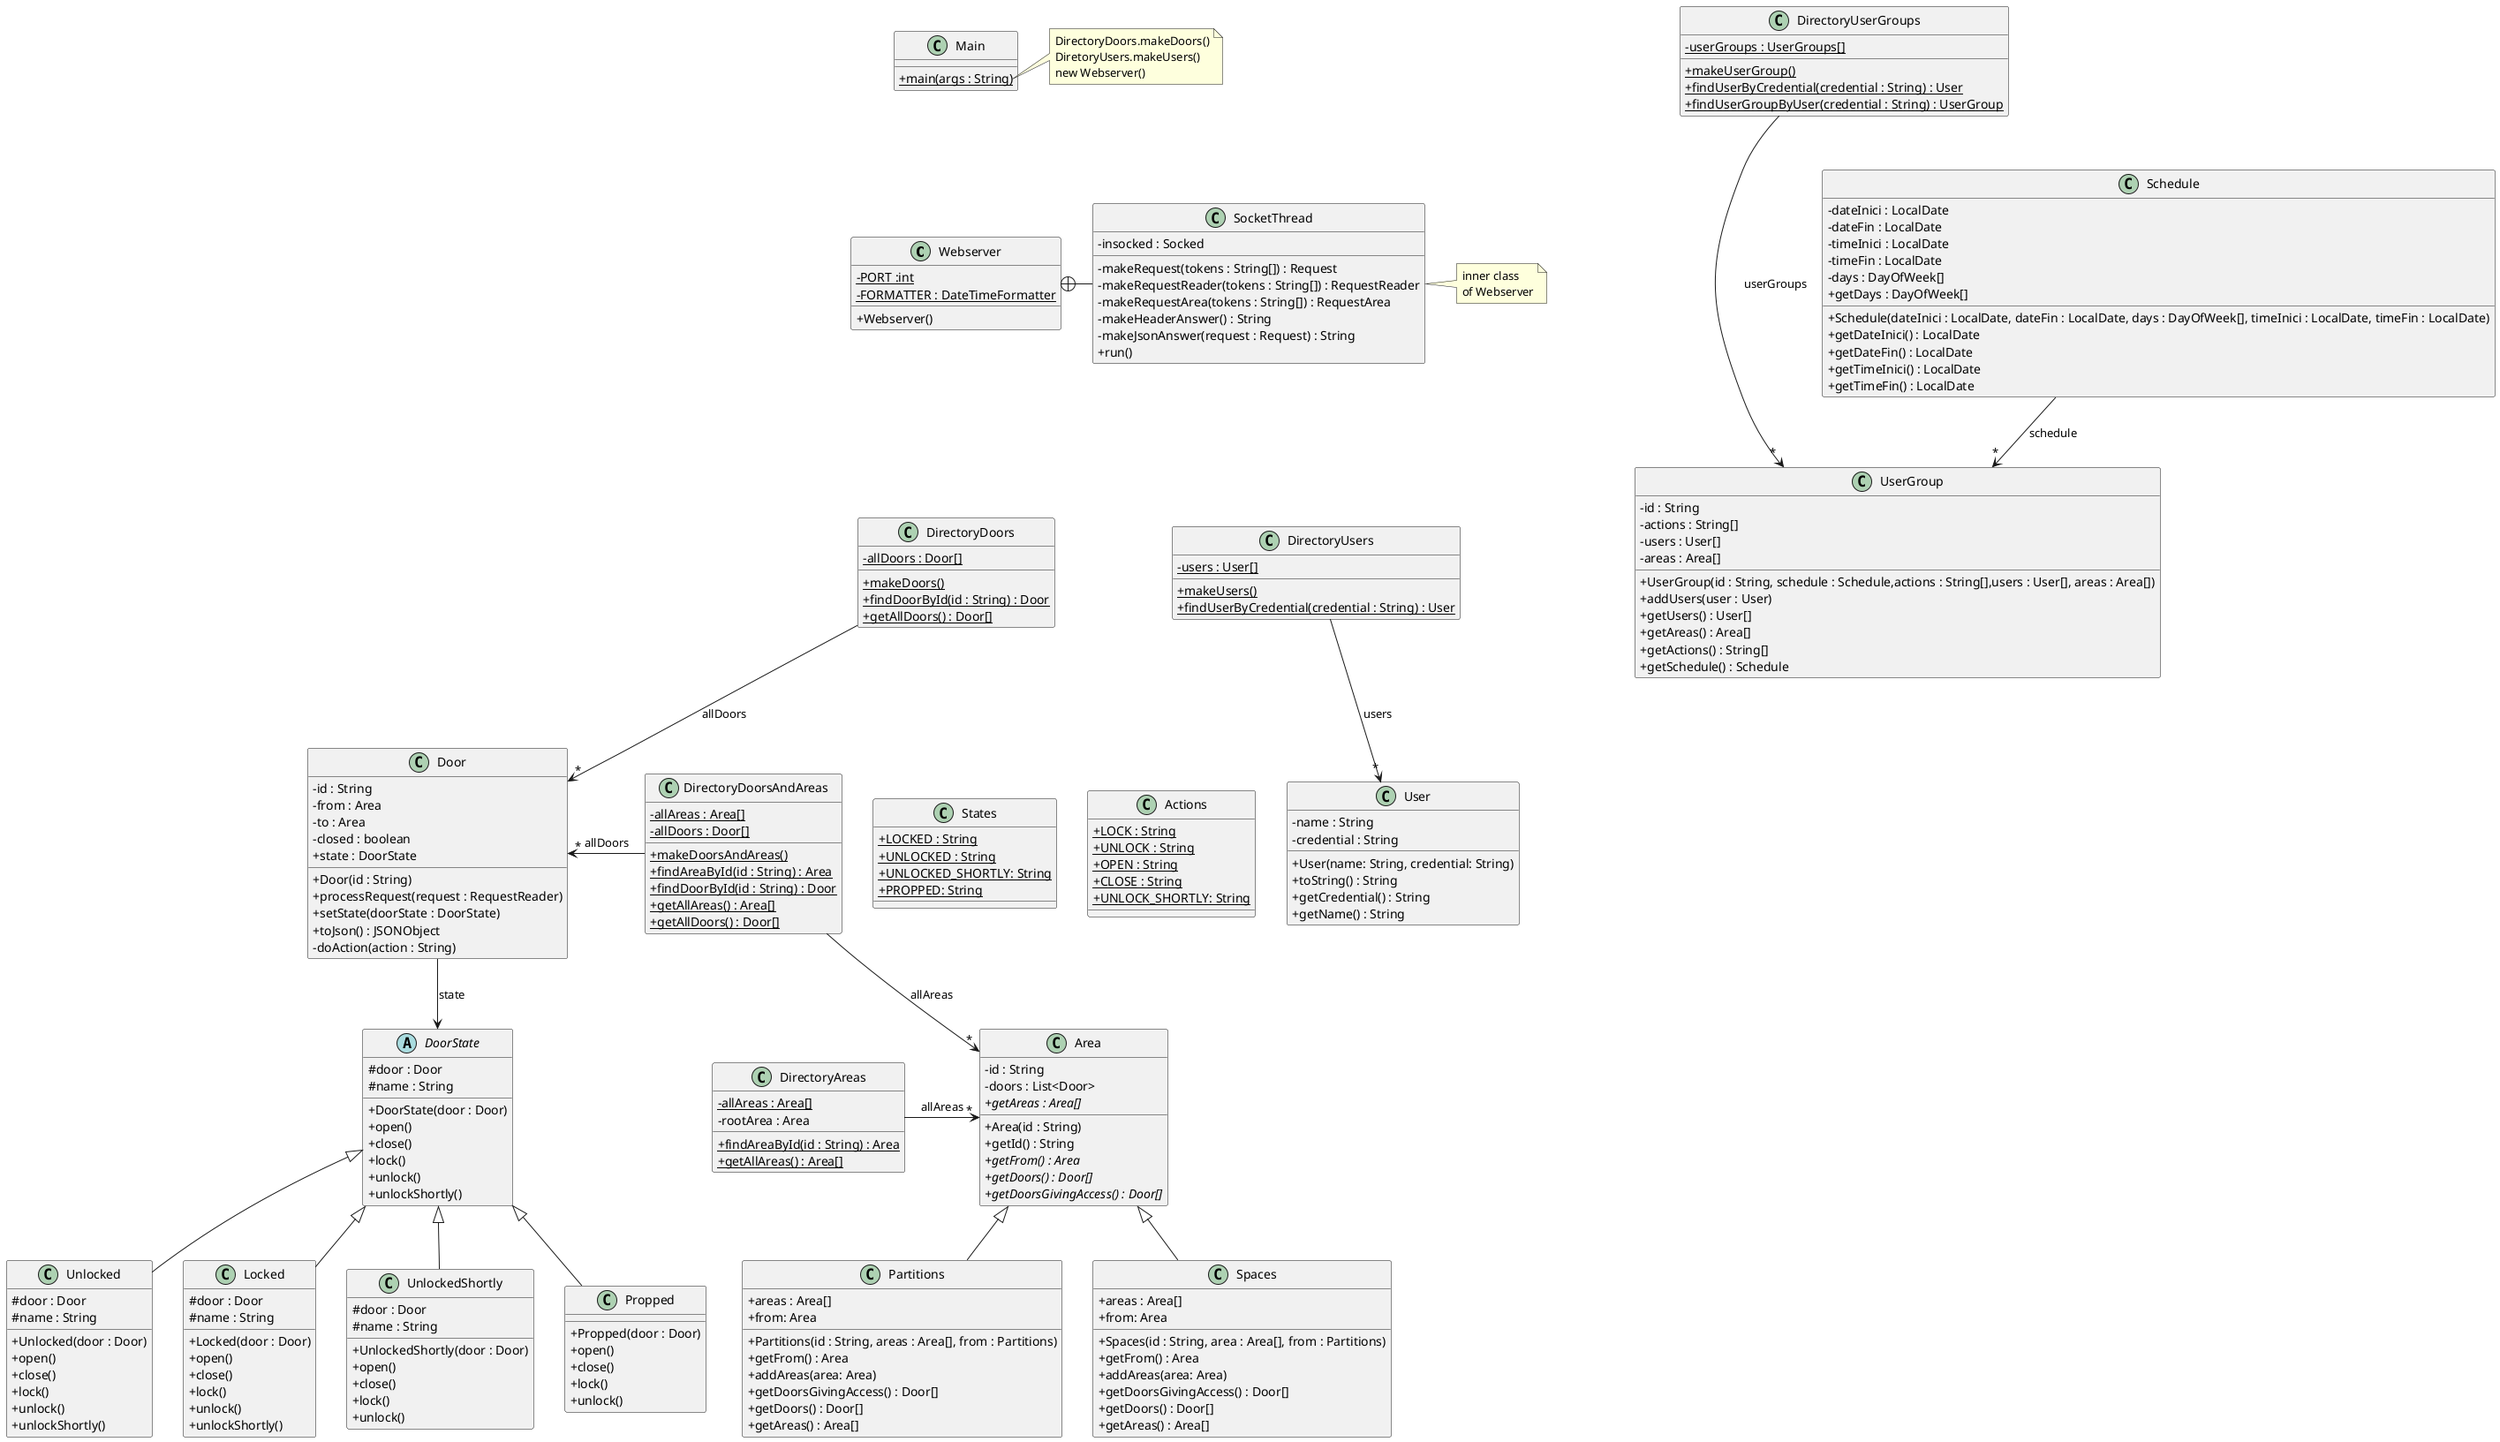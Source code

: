 @startuml
'https://plantuml.com/class-diagram
skinparam classAttributeIconSize 0

class Webserver {
- {static} PORT :int
- {static} FORMATTER : DateTimeFormatter
+ Webserver()
}

class SocketThread {
- insocked : Socked
- makeRequest(tokens : String[]) : Request
- makeRequestReader(tokens : String[]) : RequestReader
- makeRequestArea(tokens : String[]) : RequestArea
- makeHeaderAnswer() : String
- makeJsonAnswer(request : Request) : String
+ run()
}

Webserver +-right- SocketThread

note right of SocketThread
inner class
of Webserver
end note

class DirectoryDoors {
- {static} allDoors : Door[]
+ {static} makeDoors()
+ {static} findDoorById(id : String) : Door
+ {static} getAllDoors() : Door[]
}

DirectoryDoors --> "*" Door : "allDoors"

class DirectoryUsers {
- {static} users : User[]
+ {static} makeUsers()
+ {static} findUserByCredential(credential : String) : User
}

class DirectoryUserGroups {
- {static} userGroups : UserGroups[]
+ {static} makeUserGroup()
+ {static} findUserByCredential(credential : String) : User
+ {static} findUserGroupByUser(credential : String) : UserGroup
}

class UserGroup {
- id : String
- actions : String[]
- users : User[]
- areas : Area[]
+ UserGroup(id : String, schedule : Schedule,actions : String[],users : User[], areas : Area[])
+ addUsers(user : User)
+ getUsers() : User[]
+ getAreas() : Area[]
+ getActions() : String[]
+ getSchedule() : Schedule

}
DirectoryUserGroups --> "*" UserGroup : "userGroups"
DirectoryUsers --> "*" User : "users"
Schedule --> "*" UserGroup : schedule

class Door {
- id : String
- from : Area
- to : Area
- closed : boolean
+ state : DoorState
+ Door(id : String)
+ processRequest(request : RequestReader)
+ setState(doorState : DoorState)
+ toJson() : JSONObject
'+ toString() : String
'+ isClosed() :boolean
'+ setClosed(b : boolean)
'+ getStateName() : String
'+ getId() : String
'+ getTo() : Area
'+ getFrom() : Area
- doAction(action : String)
}

abstract class DoorState{
#door : Door
#name : String
+ DoorState(door : Door)
+ open()
+ close()
+ lock()
+ unlock()
+ unlockShortly()
'+ setName(name : String)
'+ getName() : String
}

class Unlocked extends DoorState {
#door : Door
#name : String
+ Unlocked(door : Door)
+ open()
+ close()
+ lock()
+ unlock()
+ unlockShortly()
}

class Locked extends DoorState {
#door : Door
#name : String
+ Locked(door : Door)
+ open()
+ close()
+ lock()
+ unlock()
+ unlockShortly()
}

class UnlockedShortly extends DoorState {
#door : Door
#name : String
+ UnlockedShortly(door : Door)
+ open()
+ close()
+ lock()
+ unlock()
}

class States {
+ {static} LOCKED : String
+ {static} UNLOCKED : String
+ {static} UNLOCKED_SHORTLY: String
+ {static} PROPPED: String
}

class Actions {
+ {static} LOCK : String
+ {static} UNLOCK : String
+ {static} OPEN : String
+ {static} CLOSE : String
+ {static} UNLOCK_SHORTLY: String
}

class User {
- name : String
- credential : String
+ User(name: String, credential: String)
+ toString() : String
+ getCredential() : String
+ getName() : String
}


class Area {
- id : String
- doors : List<Door>
+ Area(id : String)
+ getId() : String
+ {abstract} getFrom() : Area
+ {abstract} getDoors() : Door[]
+ {abstract} getDoorsGivingAccess() : Door[]
+ {abstract} getAreas : Area[]
}

class Partitions extends Area {
+ areas : Area[]
+ from: Area
+ Partitions(id : String, areas : Area[], from : Partitions)
+ getFrom() : Area
+ addAreas(area: Area)
+ getDoorsGivingAccess() : Door[]
+ getDoors() : Door[]
+ getAreas() : Area[]
}

class Propped extends DoorState {
+ Propped(door : Door)
+ open()
+ close()
+ lock()
+ unlock()
}

class Schedule {
- dateInici : LocalDate
- dateFin : LocalDate
- timeInici : LocalDate
- timeFin : LocalDate
- days : DayOfWeek[]
+ Schedule(dateInici : LocalDate, dateFin : LocalDate, days : DayOfWeek[], timeInici : LocalDate, timeFin : LocalDate)
+ getDateInici() : LocalDate
+ getDateFin() : LocalDate
+ getTimeInici() : LocalDate
+ getTimeFin() : LocalDate
+ getDays : DayOfWeek[]
}

class Spaces extends Area {
+ areas : Area[]
+ from: Area
+ Spaces(id : String, area : Area[], from : Partitions)
+  getFrom() : Area
+ addAreas(area: Area)
+ getDoorsGivingAccess() : Door[]
+ getDoors() : Door[]
+ getAreas() : Area[]
}

class DirectoryAreas {
- {static} allAreas : Area[]
- rootArea : Area
+ {static} findAreaById(id : String) : Area
+ {static} getAllAreas() : Area[]
}

DirectoryAreas --> "*" Area : "allAreas"

class DirectoryDoorsAndAreas {
- {static} allAreas : Area[]
- {static} allDoors : Door[]
+ {static} makeDoorsAndAreas()
+ {static} findAreaById(id : String) : Area
+ {static} findDoorById(id : String) : Door
+ {static} getAllAreas() : Area[]
+ {static} getAllDoors() : Door[]
}
DirectoryDoorsAndAreas --> "*" Area : "allAreas"
DirectoryDoorsAndAreas --> "*" Door : "allDoors"


class Main {
+ {static} main(args : String)
}

note right of Main::main
DirectoryDoors.makeDoors()
DiretoryUsers.makeUsers()
new Webserver()
end note

DirectoryUserGroups -[hidden]down- Schedule
DirectoryDoorsAndAreas -[hidden]left- Door
DirectoryAreas -[hidden]right- Area
Area -[hidden]up- User
Main -[hidden]down- Webserver
Webserver -[hidden]down- DirectoryDoors
DirectoryDoors -[hidden]right- DirectoryUsers
Door -down-> DoorState : state
Door -[hidden]right- States
States -[hidden]right- Actions
@enduml